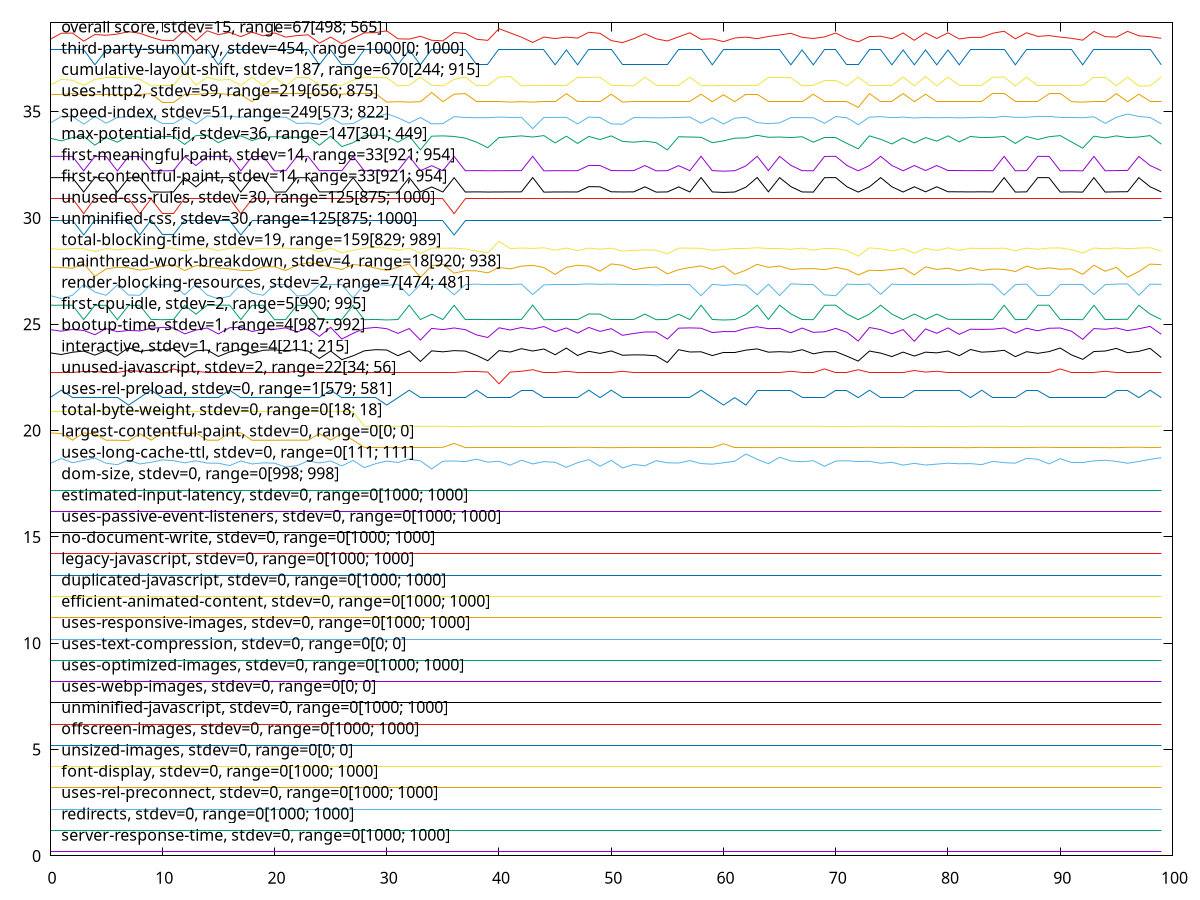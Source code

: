 $_serverResponseTime <<EOF
0.2
0.2
0.2
0.2
0.2
0.2
0.2
0.2
0.2
0.2
0.2
0.2
0.2
0.2
0.2
0.2
0.2
0.2
0.2
0.2
0.2
0.2
0.2
0.2
0.2
0.2
0.2
0.2
0.2
0.2
0.2
0.2
0.2
0.2
0.2
0.2
0.2
0.2
0.2
0.2
0.2
0.2
0.2
0.2
0.2
0.2
0.2
0.2
0.2
0.2
0.2
0.2
0.2
0.2
0.2
0.2
0.2
0.2
0.2
0.2
0.2
0.2
0.2
0.2
0.2
0.2
0.2
0.2
0.2
0.2
0.2
0.2
0.2
0.2
0.2
0.2
0.2
0.2
0.2
0.2
0.2
0.2
0.2
0.2
0.2
0.2
0.2
0.2
0.2
0.2
0.2
0.2
0.2
0.2
0.2
0.2
0.2
0.2
0.2
0.2
EOF
$_redirects <<EOF
1.2
1.2
1.2
1.2
1.2
1.2
1.2
1.2
1.2
1.2
1.2
1.2
1.2
1.2
1.2
1.2
1.2
1.2
1.2
1.2
1.2
1.2
1.2
1.2
1.2
1.2
1.2
1.2
1.2
1.2
1.2
1.2
1.2
1.2
1.2
1.2
1.2
1.2
1.2
1.2
1.2
1.2
1.2
1.2
1.2
1.2
1.2
1.2
1.2
1.2
1.2
1.2
1.2
1.2
1.2
1.2
1.2
1.2
1.2
1.2
1.2
1.2
1.2
1.2
1.2
1.2
1.2
1.2
1.2
1.2
1.2
1.2
1.2
1.2
1.2
1.2
1.2
1.2
1.2
1.2
1.2
1.2
1.2
1.2
1.2
1.2
1.2
1.2
1.2
1.2
1.2
1.2
1.2
1.2
1.2
1.2
1.2
1.2
1.2
1.2
EOF
$_usesRelPreconnect <<EOF
2.2
2.2
2.2
2.2
2.2
2.2
2.2
2.2
2.2
2.2
2.2
2.2
2.2
2.2
2.2
2.2
2.2
2.2
2.2
2.2
2.2
2.2
2.2
2.2
2.2
2.2
2.2
2.2
2.2
2.2
2.2
2.2
2.2
2.2
2.2
2.2
2.2
2.2
2.2
2.2
2.2
2.2
2.2
2.2
2.2
2.2
2.2
2.2
2.2
2.2
2.2
2.2
2.2
2.2
2.2
2.2
2.2
2.2
2.2
2.2
2.2
2.2
2.2
2.2
2.2
2.2
2.2
2.2
2.2
2.2
2.2
2.2
2.2
2.2
2.2
2.2
2.2
2.2
2.2
2.2
2.2
2.2
2.2
2.2
2.2
2.2
2.2
2.2
2.2
2.2
2.2
2.2
2.2
2.2
2.2
2.2
2.2
2.2
2.2
2.2
EOF
$_fontDisplay <<EOF
3.2
3.2
3.2
3.2
3.2
3.2
3.2
3.2
3.2
3.2
3.2
3.2
3.2
3.2
3.2
3.2
3.2
3.2
3.2
3.2
3.2
3.2
3.2
3.2
3.2
3.2
3.2
3.2
3.2
3.2
3.2
3.2
3.2
3.2
3.2
3.2
3.2
3.2
3.2
3.2
3.2
3.2
3.2
3.2
3.2
3.2
3.2
3.2
3.2
3.2
3.2
3.2
3.2
3.2
3.2
3.2
3.2
3.2
3.2
3.2
3.2
3.2
3.2
3.2
3.2
3.2
3.2
3.2
3.2
3.2
3.2
3.2
3.2
3.2
3.2
3.2
3.2
3.2
3.2
3.2
3.2
3.2
3.2
3.2
3.2
3.2
3.2
3.2
3.2
3.2
3.2
3.2
3.2
3.2
3.2
3.2
3.2
3.2
3.2
3.2
EOF
$_unsizedImages <<EOF
4.2
4.2
4.2
4.2
4.2
4.2
4.2
4.2
4.2
4.2
4.2
4.2
4.2
4.2
4.2
4.2
4.2
4.2
4.2
4.2
4.2
4.2
4.2
4.2
4.2
4.2
4.2
4.2
4.2
4.2
4.2
4.2
4.2
4.2
4.2
4.2
4.2
4.2
4.2
4.2
4.2
4.2
4.2
4.2
4.2
4.2
4.2
4.2
4.2
4.2
4.2
4.2
4.2
4.2
4.2
4.2
4.2
4.2
4.2
4.2
4.2
4.2
4.2
4.2
4.2
4.2
4.2
4.2
4.2
4.2
4.2
4.2
4.2
4.2
4.2
4.2
4.2
4.2
4.2
4.2
4.2
4.2
4.2
4.2
4.2
4.2
4.2
4.2
4.2
4.2
4.2
4.2
4.2
4.2
4.2
4.2
4.2
4.2
4.2
4.2
EOF
$_offscreenImages <<EOF
5.2
5.2
5.2
5.2
5.2
5.2
5.2
5.2
5.2
5.2
5.2
5.2
5.2
5.2
5.2
5.2
5.2
5.2
5.2
5.2
5.2
5.2
5.2
5.2
5.2
5.2
5.2
5.2
5.2
5.2
5.2
5.2
5.2
5.2
5.2
5.2
5.2
5.2
5.2
5.2
5.2
5.2
5.2
5.2
5.2
5.2
5.2
5.2
5.2
5.2
5.2
5.2
5.2
5.2
5.2
5.2
5.2
5.2
5.2
5.2
5.2
5.2
5.2
5.2
5.2
5.2
5.2
5.2
5.2
5.2
5.2
5.2
5.2
5.2
5.2
5.2
5.2
5.2
5.2
5.2
5.2
5.2
5.2
5.2
5.2
5.2
5.2
5.2
5.2
5.2
5.2
5.2
5.2
5.2
5.2
5.2
5.2
5.2
5.2
5.2
EOF
$_unminifiedJavascript <<EOF
6.2
6.2
6.2
6.2
6.2
6.2
6.2
6.2
6.2
6.2
6.2
6.2
6.2
6.2
6.2
6.2
6.2
6.2
6.2
6.2
6.2
6.2
6.2
6.2
6.2
6.2
6.2
6.2
6.2
6.2
6.2
6.2
6.2
6.2
6.2
6.2
6.2
6.2
6.2
6.2
6.2
6.2
6.2
6.2
6.2
6.2
6.2
6.2
6.2
6.2
6.2
6.2
6.2
6.2
6.2
6.2
6.2
6.2
6.2
6.2
6.2
6.2
6.2
6.2
6.2
6.2
6.2
6.2
6.2
6.2
6.2
6.2
6.2
6.2
6.2
6.2
6.2
6.2
6.2
6.2
6.2
6.2
6.2
6.2
6.2
6.2
6.2
6.2
6.2
6.2
6.2
6.2
6.2
6.2
6.2
6.2
6.2
6.2
6.2
6.2
EOF
$_usesWebpImages <<EOF
7.2
7.2
7.2
7.2
7.2
7.2
7.2
7.2
7.2
7.2
7.2
7.2
7.2
7.2
7.2
7.2
7.2
7.2
7.2
7.2
7.2
7.2
7.2
7.2
7.2
7.2
7.2
7.2
7.2
7.2
7.2
7.2
7.2
7.2
7.2
7.2
7.2
7.2
7.2
7.2
7.2
7.2
7.2
7.2
7.2
7.2
7.2
7.2
7.2
7.2
7.2
7.2
7.2
7.2
7.2
7.2
7.2
7.2
7.2
7.2
7.2
7.2
7.2
7.2
7.2
7.2
7.2
7.2
7.2
7.2
7.2
7.2
7.2
7.2
7.2
7.2
7.2
7.2
7.2
7.2
7.2
7.2
7.2
7.2
7.2
7.2
7.2
7.2
7.2
7.2
7.2
7.2
7.2
7.2
7.2
7.2
7.2
7.2
7.2
7.2
EOF
$_usesOptimizedImages <<EOF
8.2
8.2
8.2
8.2
8.2
8.2
8.2
8.2
8.2
8.2
8.2
8.2
8.2
8.2
8.2
8.2
8.2
8.2
8.2
8.2
8.2
8.2
8.2
8.2
8.2
8.2
8.2
8.2
8.2
8.2
8.2
8.2
8.2
8.2
8.2
8.2
8.2
8.2
8.2
8.2
8.2
8.2
8.2
8.2
8.2
8.2
8.2
8.2
8.2
8.2
8.2
8.2
8.2
8.2
8.2
8.2
8.2
8.2
8.2
8.2
8.2
8.2
8.2
8.2
8.2
8.2
8.2
8.2
8.2
8.2
8.2
8.2
8.2
8.2
8.2
8.2
8.2
8.2
8.2
8.2
8.2
8.2
8.2
8.2
8.2
8.2
8.2
8.2
8.2
8.2
8.2
8.2
8.2
8.2
8.2
8.2
8.2
8.2
8.2
8.2
EOF
$_usesTextCompression <<EOF
9.2
9.2
9.2
9.2
9.2
9.2
9.2
9.2
9.2
9.2
9.2
9.2
9.2
9.2
9.2
9.2
9.2
9.2
9.2
9.2
9.2
9.2
9.2
9.2
9.2
9.2
9.2
9.2
9.2
9.2
9.2
9.2
9.2
9.2
9.2
9.2
9.2
9.2
9.2
9.2
9.2
9.2
9.2
9.2
9.2
9.2
9.2
9.2
9.2
9.2
9.2
9.2
9.2
9.2
9.2
9.2
9.2
9.2
9.2
9.2
9.2
9.2
9.2
9.2
9.2
9.2
9.2
9.2
9.2
9.2
9.2
9.2
9.2
9.2
9.2
9.2
9.2
9.2
9.2
9.2
9.2
9.2
9.2
9.2
9.2
9.2
9.2
9.2
9.2
9.2
9.2
9.2
9.2
9.2
9.2
9.2
9.2
9.2
9.2
9.2
EOF
$_usesResponsiveImages <<EOF
10.2
10.2
10.2
10.2
10.2
10.2
10.2
10.2
10.2
10.2
10.2
10.2
10.2
10.2
10.2
10.2
10.2
10.2
10.2
10.2
10.2
10.2
10.2
10.2
10.2
10.2
10.2
10.2
10.2
10.2
10.2
10.2
10.2
10.2
10.2
10.2
10.2
10.2
10.2
10.2
10.2
10.2
10.2
10.2
10.2
10.2
10.2
10.2
10.2
10.2
10.2
10.2
10.2
10.2
10.2
10.2
10.2
10.2
10.2
10.2
10.2
10.2
10.2
10.2
10.2
10.2
10.2
10.2
10.2
10.2
10.2
10.2
10.2
10.2
10.2
10.2
10.2
10.2
10.2
10.2
10.2
10.2
10.2
10.2
10.2
10.2
10.2
10.2
10.2
10.2
10.2
10.2
10.2
10.2
10.2
10.2
10.2
10.2
10.2
10.2
EOF
$_efficientAnimatedContent <<EOF
11.2
11.2
11.2
11.2
11.2
11.2
11.2
11.2
11.2
11.2
11.2
11.2
11.2
11.2
11.2
11.2
11.2
11.2
11.2
11.2
11.2
11.2
11.2
11.2
11.2
11.2
11.2
11.2
11.2
11.2
11.2
11.2
11.2
11.2
11.2
11.2
11.2
11.2
11.2
11.2
11.2
11.2
11.2
11.2
11.2
11.2
11.2
11.2
11.2
11.2
11.2
11.2
11.2
11.2
11.2
11.2
11.2
11.2
11.2
11.2
11.2
11.2
11.2
11.2
11.2
11.2
11.2
11.2
11.2
11.2
11.2
11.2
11.2
11.2
11.2
11.2
11.2
11.2
11.2
11.2
11.2
11.2
11.2
11.2
11.2
11.2
11.2
11.2
11.2
11.2
11.2
11.2
11.2
11.2
11.2
11.2
11.2
11.2
11.2
11.2
EOF
$_duplicatedJavascript <<EOF
12.2
12.2
12.2
12.2
12.2
12.2
12.2
12.2
12.2
12.2
12.2
12.2
12.2
12.2
12.2
12.2
12.2
12.2
12.2
12.2
12.2
12.2
12.2
12.2
12.2
12.2
12.2
12.2
12.2
12.2
12.2
12.2
12.2
12.2
12.2
12.2
12.2
12.2
12.2
12.2
12.2
12.2
12.2
12.2
12.2
12.2
12.2
12.2
12.2
12.2
12.2
12.2
12.2
12.2
12.2
12.2
12.2
12.2
12.2
12.2
12.2
12.2
12.2
12.2
12.2
12.2
12.2
12.2
12.2
12.2
12.2
12.2
12.2
12.2
12.2
12.2
12.2
12.2
12.2
12.2
12.2
12.2
12.2
12.2
12.2
12.2
12.2
12.2
12.2
12.2
12.2
12.2
12.2
12.2
12.2
12.2
12.2
12.2
12.2
12.2
EOF
$_legacyJavascript <<EOF
13.2
13.2
13.2
13.2
13.2
13.2
13.2
13.2
13.2
13.2
13.2
13.2
13.2
13.2
13.2
13.2
13.2
13.2
13.2
13.2
13.2
13.2
13.2
13.2
13.2
13.2
13.2
13.2
13.2
13.2
13.2
13.2
13.2
13.2
13.2
13.2
13.2
13.2
13.2
13.2
13.2
13.2
13.2
13.2
13.2
13.2
13.2
13.2
13.2
13.2
13.2
13.2
13.2
13.2
13.2
13.2
13.2
13.2
13.2
13.2
13.2
13.2
13.2
13.2
13.2
13.2
13.2
13.2
13.2
13.2
13.2
13.2
13.2
13.2
13.2
13.2
13.2
13.2
13.2
13.2
13.2
13.2
13.2
13.2
13.2
13.2
13.2
13.2
13.2
13.2
13.2
13.2
13.2
13.2
13.2
13.2
13.2
13.2
13.2
13.2
EOF
$_noDocumentWrite <<EOF
14.2
14.2
14.2
14.2
14.2
14.2
14.2
14.2
14.2
14.2
14.2
14.2
14.2
14.2
14.2
14.2
14.2
14.2
14.2
14.2
14.2
14.2
14.2
14.2
14.2
14.2
14.2
14.2
14.2
14.2
14.2
14.2
14.2
14.2
14.2
14.2
14.2
14.2
14.2
14.2
14.2
14.2
14.2
14.2
14.2
14.2
14.2
14.2
14.2
14.2
14.2
14.2
14.2
14.2
14.2
14.2
14.2
14.2
14.2
14.2
14.2
14.2
14.2
14.2
14.2
14.2
14.2
14.2
14.2
14.2
14.2
14.2
14.2
14.2
14.2
14.2
14.2
14.2
14.2
14.2
14.2
14.2
14.2
14.2
14.2
14.2
14.2
14.2
14.2
14.2
14.2
14.2
14.2
14.2
14.2
14.2
14.2
14.2
14.2
14.2
EOF
$_usesPassiveEventListeners <<EOF
15.2
15.2
15.2
15.2
15.2
15.2
15.2
15.2
15.2
15.2
15.2
15.2
15.2
15.2
15.2
15.2
15.2
15.2
15.2
15.2
15.2
15.2
15.2
15.2
15.2
15.2
15.2
15.2
15.2
15.2
15.2
15.2
15.2
15.2
15.2
15.2
15.2
15.2
15.2
15.2
15.2
15.2
15.2
15.2
15.2
15.2
15.2
15.2
15.2
15.2
15.2
15.2
15.2
15.2
15.2
15.2
15.2
15.2
15.2
15.2
15.2
15.2
15.2
15.2
15.2
15.2
15.2
15.2
15.2
15.2
15.2
15.2
15.2
15.2
15.2
15.2
15.2
15.2
15.2
15.2
15.2
15.2
15.2
15.2
15.2
15.2
15.2
15.2
15.2
15.2
15.2
15.2
15.2
15.2
15.2
15.2
15.2
15.2
15.2
15.2
EOF
$_estimatedInputLatency <<EOF
16.2
16.2
16.2
16.2
16.2
16.2
16.2
16.2
16.2
16.2
16.2
16.2
16.2
16.2
16.2
16.2
16.2
16.2
16.2
16.2
16.2
16.2
16.2
16.2
16.2
16.2
16.2
16.2
16.2
16.2
16.2
16.2
16.2
16.2
16.2
16.2
16.2
16.2
16.2
16.2
16.2
16.2
16.2
16.2
16.2
16.2
16.2
16.2
16.2
16.2
16.2
16.2
16.2
16.2
16.2
16.2
16.2
16.2
16.2
16.2
16.2
16.2
16.2
16.2
16.2
16.2
16.2
16.2
16.2
16.2
16.2
16.2
16.2
16.2
16.2
16.2
16.2
16.2
16.2
16.2
16.2
16.2
16.2
16.2
16.2
16.2
16.2
16.2
16.2
16.2
16.2
16.2
16.2
16.2
16.2
16.2
16.2
16.2
16.2
16.2
EOF
$_domSize <<EOF
17.2
17.2
17.2
17.2
17.2
17.2
17.2
17.2
17.2
17.2
17.2
17.2
17.2
17.2
17.2
17.2
17.2
17.2
17.2
17.2
17.2
17.2
17.2
17.2
17.2
17.2
17.2
17.2
17.2
17.2
17.2
17.2
17.2
17.2
17.2
17.2
17.2
17.2
17.2
17.2
17.2
17.2
17.2
17.2
17.2
17.2
17.2
17.2
17.2
17.2
17.2
17.2
17.2
17.2
17.2
17.2
17.2
17.2
17.2
17.2
17.2
17.2
17.2
17.2
17.2
17.2
17.2
17.2
17.2
17.2
17.2
17.2
17.2
17.2
17.2
17.2
17.2
17.2
17.2
17.2
17.2
17.2
17.2
17.2
17.2
17.2
17.2
17.2
17.2
17.2
17.2
17.2
17.2
17.2
17.2
17.2
17.2
17.2
17.2
17.2
EOF
$_usesLongCacheTtl <<EOF
18.45491640557499
18.686436946672586
18.490763175958424
18.599656460402986
18.707040243220344
18.467194247584157
18.396838139155555
18.618854455886936
18.43146647402683
18.50862510861345
18.623038153861973
18.58578531490923
18.484895599277934
18.5803584932266
18.471473460922255
18.4659082501431
18.35568335342032
18.572014288965775
18.43152805251652
18.484895599277934
18.468560533479693
18.288206824666457
18.35021837565837
18.5747931224782
18.476930916227197
18.572075869743912
18.33919607829553
18.596808329825155
18.262010106943386
18.442550618553927
18.56929703822284
18.501785914368202
18.65885572416349
18.5747931224782
18.2
18.559617329394097
18.573388310264484
18.54309837645869
18.657481671859653
18.51552589507373
18.561309256037887
18.376384914638464
18.609266992493218
18.43201760155799
18.541597891364383
18.50862510861345
18.273039876690373
18.492393492368667
18.638152619176672
18.324059714521976
18.601550853303
18.241068428101006
18.40808596301859
18.347408918327826
18.5858161054067
18.486579624074736
18.47418294409794
18.589968976357415
18.44945128463913
18.421783803281844
18.486618111186843
18.559617329394097
18.9
18.649237368509947
18.441122763394766
18.749759820967146
18.567892228051328
18.53760233819178
18.58578531490923
18.321568166313128
18.569266247856522
18.583068054287157
18.543167654301126
18.559625026969616
18.46178630469494
18.50862510861345
18.376354125840603
18.459038343552912
18.380537555989537
18.424565840702574
18.468622112571605
18.440571634541392
18.447981626017775
18.399772927218613
18.556838507013435
18.492106378053688
18.468687005818833
18.69614007311532
18.651923885559793
18.43454770900121
18.67809250873841
18.499868479009876
18.497610047753263
18.578884400459103
18.60648813369009
18.55135784391981
18.464565057343492
18.55134244881427
18.645084432577995
18.72499557062012
EOF
$_largestContentfulPaint <<EOF
19.89215176923178
19.860738592938095
19.549899662446172
19.88863472720319
19.858771360013826
19.545618856646747
19.54600785487819
19.525717428122228
19.85225875384748
19.552429132755144
19.886427655466647
19.894140786923998
19.851192930652285
19.891338767260237
19.551239033676982
19.550545551202987
19.9
19.890321672623173
19.5466285403682
19.548089997161878
19.547235610658326
19.54952519709789
19.54855596789583
19.550267744069124
19.85944439660735
19.5520130558239
19.859959370151923
19.549756854738423
19.20000349693691
19.200004388674422
19.200002047755163
19.200004182885543
19.200035160172245
19.20000398052879
19.200034040647605
19.213585168083814
19.39558122871775
19.201001546664394
19.20000444170944
19.2000037802809
19.20000386290493
19.200034868008434
19.200004464746875
19.20003061432963
19.200003288255473
19.200004022895026
19.20000419463325
19.21360693474299
19.213823530184772
19.20100944314827
19.200035309973202
19.20132798996924
19.213653161493678
19.200004214490264
19.200003219655816
19.20000423865373
19.200003933841593
19.21363393057884
19.200035156211275
19.200004220683947
19.382379350051487
19.20000379345197
19.200002666829665
19.20140500605632
19.201013502280187
19.200004486312167
19.200001489555405
19.200004183259413
19.200033520291036
19.2
19.200004561300858
19.20000450426576
19.20000344429932
19.213728163360017
19.20000437983189
19.200004416496274
19.2135796464256
19.2000044570821
19.200035320788757
19.20000456238189
19.200004852098925
19.201014894468052
19.200004219367408
19.213742343435293
19.200004141559546
19.21365668923689
19.213548073892262
19.20000451671474
19.21370757825506
19.21360086514986
19.20000377760093
19.200004258385412
19.200028721109582
19.2000039173326
19.201000235144146
19.200004585231547
19.213824651795143
19.21891171086569
19.200004559566498
19.213654888783537
EOF
$_totalByteWeight <<EOF
20.897252144045044
20.89718512451887
20.896648970623186
20.9
20.896246857902717
20.899061695567195
20.895710711210132
20.898458506517052
20.897386183290767
20.896648970623186
20.898123403740296
20.8974532030101
20.896984066325615
20.897252144045044
20.897654262553793
20.89819042416704
20.895710711210132
20.896984066325615
20.89658195167565
20.896648970623186
20.897386183290767
20.896917047056355
20.89631387652874
20.89718512451887
20.89705108565905
20.89631387652874
20.89752022279361
20.89396826288505
20.201924186254768
20.200331752429065
20.20185783411284
20.201924186254768
20.201658778069152
20.20132701927064
20.201592426182028
20.20185783411284
20.201127964755564
20.201127964755564
20.201924186254768
20.200928910814056
20.202189595459597
20.201393370902963
20.203383949493137
20.203383949493137
20.20225594791987
20.201526074358657
20.201791482034455
20.201061613378045
20.203184889054253
20.200862559627588
20.202786769896562
20.201658778069152
20.201194316196837
20.202853122930197
20.202455005683426
20.201526074358657
20.201725130020034
20.20272041692647
20.202521358398716
20.201194316196837
20.20272041692647
20.201061613378045
20.202189595459597
20.201592426182028
20.201791482034455
20.201658778069152
20.20185783411284
20.20311853570206
20.201924186254768
20.20132701927064
20.201791482034455
20.201725130020034
20.201194316196837
20.202853122930197
20.200796208504872
20.20265406402013
20.201924186254768
20.201459722598827
20.201459722598827
20.20305218241362
20.201725130020034
20.201725130020034
20.20126066770186
20.201658778069152
20.202985829188727
20.201526074358657
20.2
20.20126066770186
20.202388653031893
20.202123243062864
20.201725130020034
20.201393370902963
20.20199053846045
20.202853122930197
20.201725130020034
20.201526074358657
20.201393370902963
20.202853122930197
20.202189595459597
20.201127964755564
EOF
$_usesRelPreload <<EOF
21.55
21.9
21.55
21.55
21.55
21.55
21.55
21.2
21.55
21.9
21.55
21.55
21.55
21.55
21.55
21.55
21.9
21.55
21.55
21.55
21.55
21.55
21.55
21.55
21.55
21.9
21.55
21.55
21.55
21.55
21.2
21.55
21.9
21.55
21.55
21.55
21.55
21.55
21.9
21.55
21.55
21.55
21.9
21.9
21.55
21.55
21.55
21.55
21.9
21.55
21.9
21.55
21.55
21.55
21.55
21.55
21.55
21.55
21.9
21.55
21.2
21.55
21.2
21.9
21.9
21.9
21.9
21.55
21.55
21.55
21.9
21.9
21.55
21.9
21.55
21.55
21.55
21.9
21.9
21.9
21.9
21.9
21.55
21.9
21.55
21.55
21.55
21.9
21.9
21.55
21.55
21.55
21.55
21.55
21.55
21.9
21.9
21.55
21.9
21.55
EOF
$_unusedJavascript <<EOF
22.75263157894737
22.75263157894737
22.75263157894737
22.789473684210524
22.789473684210524
22.75263157894737
22.75263157894737
22.826315789473682
22.789473684210524
22.75263157894737
22.75263157894737
22.9
22.75263157894737
22.789473684210524
22.75263157894737
22.75263157894737
22.75263157894737
22.75263157894737
22.75263157894737
22.75263157894737
22.75263157894737
22.75263157894737
22.789473684210524
22.75263157894737
22.75263157894737
22.75263157894737
22.75263157894737
22.75263157894737
22.75263157894737
22.75263157894737
22.75263157894737
22.75263157894737
22.75263157894737
22.75263157894737
22.75263157894737
22.75263157894737
22.75263157894737
22.789473684210524
22.789473684210524
22.75263157894737
22.2
22.75263157894737
22.789473684210524
22.86315789473684
22.75263157894737
22.75263157894737
22.789473684210524
22.75263157894737
22.75263157894737
22.75263157894737
22.75263157894737
22.789473684210524
22.75263157894737
22.75263157894737
22.75263157894737
22.75263157894737
22.75263157894737
22.75263157894737
22.75263157894737
22.75263157894737
22.75263157894737
22.75263157894737
22.75263157894737
22.75263157894737
22.75263157894737
22.75263157894737
22.789473684210524
22.75263157894737
22.75263157894737
22.9
22.75263157894737
22.75263157894737
22.86315789473684
22.75263157894737
22.75263157894737
22.75263157894737
22.75263157894737
22.826315789473682
22.75263157894737
22.789473684210524
22.75263157894737
22.75263157894737
22.75263157894737
22.75263157894737
22.75263157894737
22.75263157894737
22.75263157894737
22.75263157894737
22.75263157894737
22.75263157894737
22.9
22.75263157894737
22.75263157894737
22.75263157894737
22.789473684210524
22.75263157894737
22.75263157894737
22.75263157894737
22.75263157894737
22.75263157894737
EOF
$_interactive <<EOF
23.656794099573716
23.57724644717563
23.68489452661227
23.74048975071412
23.548107859961114
23.768564060723197
23.53477907829944
23.9
23.719102428276898
23.8031674272707
23.801909834392266
23.86344641103641
23.450962733334254
23.750850595298257
23.79066796646697
23.486044160671174
23.69837731588276
23.831597136317296
23.64387205910807
23.776865647110895
23.80102417459766
23.740536648150563
23.8252630260064
23.74274184502065
23.393647814086577
23.745210388980915
23.337704101860318
23.51641696295931
23.750018683344127
23.805630004784575
23.789883162693194
23.52142797703912
23.747796823610017
23.24945016656297
23.750110585335563
23.70442612262887
23.761053173510742
23.741096550239277
23.536554220896164
23.28587100156361
23.761797210291228
23.69525955393886
23.85193922713679
23.742202020293952
23.837013168011513
23.5671084396353
23.880648370035097
23.53397533732138
23.73014394995461
23.62989264135618
23.746404991462988
23.544462349257696
23.561506731286432
23.555257889329145
23.515964821457697
23.2
23.804815200321055
23.695986150146368
23.706319545491276
23.528084892604095
23.674565554907673
23.671680825407552
23.78348646669837
23.842955695796878
23.688384294471867
23.711194075677003
23.686036721518043
23.805101817939818
23.611619555264223
23.708401454900113
23.712811395774313
23.498580675787537
23.268998087247752
23.740187311385732
23.644919537519446
23.48150254862986
23.691088566324698
23.506119845880104
23.68875326559562
23.655415847887504
23.74226901943235
23.521622185220068
23.81380002749695
23.68927327196867
23.71623657493846
23.777325458436454
23.477216300222413
23.710200378283957
23.632969175153455
23.714406780272423
23.88218687093221
23.55914162597519
23.351042665433155
23.71819176166909
23.741069751333466
23.865335626749047
23.66188629505653
23.726760668518946
23.868167692055476
23.438523467570818
EOF
$_bootupTime <<EOF
24.750422885615382
24.6750486144997
24.755811369592355
24.707048064166113
24.51017324212157
24.794748132710044
24.6506237551919
24.70978974025479
24.687663463896516
24.80948970600208
24.853107413797645
24.826722228980632
24.549410841833605
24.726252784571706
24.82544999687237
24.544185725487832
24.838774525628374
24.854783764557613
24.658940997000286
24.764416218544316
24.76031717084319
24.8331084262525
24.645090024056415
24.81087713841494
24.43131518766387
24.85624958116316
24.306063828078347
24.572593888001
24.798540231026955
24.854434624373877
24.7920614780611
24.572944305444985
24.798754701580563
24.256554695555803
24.806997439468248
24.749292756420058
24.82626289027169
24.746300943726954
24.498855201933203
24.379468945910755
24.83367212525835
24.73110515628968
24.847265702087636
24.77183539777643
24.89324716636647
24.651835123938184
24.826969528481037
24.584290160746242
24.850590623881313
24.664785529727528
24.7930648415428
24.481356330155023
24.56776155236308
24.637567390121593
24.636806376719562
24.30457916056103
24.817625002925812
24.829370528618796
24.81503464422375
24.612419157187244
24.656372941581516
24.651986507015586
24.80934736008536
24.882165842029803
24.79324397024257
24.807068682791787
24.599257824094057
24.821806243196647
24.621159035316293
24.64675890880468
24.806142355739638
24.62004890898119
24.209037827544144
24.847510857758678
24.750532226113183
24.55227478377597
24.749511530579557
24.2
24.779412616160695
24.576368351784673
24.829123478849237
24.526239525739133
24.768761835235107
24.75973623175165
24.76782092773523
24.823752629577445
24.585763360117333
24.814075857675352
24.6933336439853
24.81272580603384
24.824495376529587
24.673659950947716
24.29221005588626
24.79911211047705
24.765177248270398
24.827075506111115
24.700887316941657
24.789120686470586
24.9
24.530548706916377
EOF
$_firstCpuIdle <<EOF
25.894914193176017
25.897647080865735
25.894792306223493
25.217565930926458
25.895136406100065
25.889930832595084
25.212516141434506
25.886943509533886
25.891534843876247
25.22972847309861
25.214921935588354
25.225211459535753
25.891498246951247
25.473884310785053
25.89724802081662
25.896163471072477
25.898753038463393
25.220238456072472
25.890537613425703
25.891439370843894
25.216350749289713
25.22231030559475
25.892815124819446
25.894651596701625
25.226635154735135
25.228258734763557
25.229440656392164
25.894721840641143
25.21690077608508
25.22756505661595
25.202954761052684
25.22446875479108
25.89735876129548
25.223080337859425
25.472452883333762
25.22076357450855
25.89272771961594
25.220753456520715
25.228336315274362
25.220960142468645
25.223014104296098
25.227259459544026
25.228257294725655
25.899915024424928
25.21530586545719
25.22359533311005
25.22506633005571
25.222197646051953
25.485941879401306
25.477872321026652
25.23129472864209
25.224305535691414
25.226401485760245
25.4771106923656
25.216190854949573
25.225663907678456
25.474103645209635
25.22434828053903
25.8983444874491
25.22577204750326
25.2
25.221145491364553
25.461946569212675
25.9
25.230048980201257
25.89704029277232
25.485980245048424
25.224638993504946
25.21712613879946
25.892693209493014
25.89787049379928
25.478480676902176
25.21755489204947
25.47775382019439
25.897051595736876
25.479076587624082
25.220219299129685
25.479359740637403
25.230953029675245
25.479216604211274
25.233038441673457
25.230963815386023
25.225547831112888
25.23104524562303
25.22435874116484
25.895944201929932
25.218087584739635
25.22896674791293
25.897388591322898
25.894024848108305
25.219871731638435
25.226292478965764
25.2161280164511
25.894331357882223
25.21915471820835
25.23004466394858
25.235701370069755
25.894068608567526
25.480599830343767
25.225641558054402
EOF
$_renderBlockingResources <<EOF
26.351666666666667
26.21166666666667
26.363333333333337
26.865
26.515000000000004
26.363333333333337
26.85333333333333
26.375
26.363333333333337
26.88833333333333
26.85333333333333
26.876666666666665
26.386666666666667
26.876666666666665
26.375
26.2
26.31666666666667
26.865
26.46833333333333
26.363333333333337
26.865
26.876666666666665
26.328333333333333
26.375
26.876666666666665
26.88833333333333
26.88833333333333
26.235000000000003
26.865
26.876666666666665
26.830000000000002
26.876666666666665
26.340000000000003
26.876666666666665
26.865
26.865
26.386666666666667
26.865
26.88833333333333
26.865
26.876666666666665
26.876666666666665
26.88833333333333
26.398333333333333
26.85333333333333
26.876666666666665
26.876666666666665
26.876666666666665
26.9
26.876666666666665
26.88833333333333
26.876666666666665
26.876666666666665
26.876666666666665
26.85333333333333
26.876666666666665
26.876666666666665
26.876666666666665
26.340000000000003
26.876666666666665
26.830000000000002
26.865
26.841666666666665
26.386666666666667
26.88833333333333
26.351666666666667
26.9
26.876666666666665
26.865
26.386666666666667
26.340000000000003
26.88833333333333
26.865
26.88833333333333
26.41
26.88833333333333
26.865
26.88833333333333
26.88833333333333
26.88833333333333
26.88833333333333
26.88833333333333
26.876666666666665
26.88833333333333
26.876666666666665
26.375
26.865
26.88833333333333
26.340000000000003
26.340000000000003
26.865
26.876666666666665
26.865
26.398333333333333
26.865
26.88833333333333
26.9
26.363333333333337
26.88833333333333
26.876666666666665
EOF
$_mainthreadWorkBreakdown <<EOF
27.69136638578437
27.668535300078815
27.63592440747459
27.846555855483093
27.253217954389783
27.602795495646223
27.68095541034781
27.656799183162356
27.54705107183674
27.620843046839695
27.736212324262986
27.810578121459592
27.523215627819553
27.75919796169882
27.714139161347997
27.64600413988043
27.610631251081266
27.533311369186702
27.52755686416158
27.700217045012767
27.703461968032038
27.53099309699239
27.774784797946435
27.9
27.824583172806836
27.682124811854827
27.57702764493023
27.808358830930914
27.762384990177864
27.643060050849982
27.528845697065716
27.68028706342394
27.841967084400956
27.2
27.750654989160136
27.823771208568093
27.404110399801738
27.51917227035868
27.513123354401067
27.417481602516382
27.669498177499566
27.606799498406158
27.734125054342133
27.77164669686575
27.665519935433444
27.345697410484885
27.677215747111614
27.775994387616787
27.734600448575854
27.497789291646743
27.836442625538698
27.775666392332205
27.564770510767758
27.648967612160853
27.69355442351176
27.369999716085612
27.56752273947215
27.66792817805319
27.742695986180294
27.5832629827229
27.743108677552105
27.352739313887422
27.5415892344229
27.818916892908337
27.67424718593447
27.7379063091707
27.57821992861399
27.610334969102915
27.61911072827324
27.56602945188969
27.676379702816405
27.573406630187595
27.319808036750963
27.542103517059438
27.52682639472039
27.575643420315384
27.640535250291382
27.32214385277378
27.699176574798113
27.581518652273154
27.635945470598042
27.511141524437328
27.650984349929846
27.532839206030566
27.59685821417876
27.582305796825864
27.482673852794026
27.73224371112414
27.58915131663573
27.653483200913193
27.588237658053615
27.608683958456265
27.347292511511657
27.777019233612606
27.494203249171207
27.6763797028164
27.213090854546337
27.482327397036588
27.829330442014268
27.803305685842027
EOF
$_totalBlockingTime <<EOF
28.560760592674214
28.51991024866098
28.565193248600988
28.55183046267865
28.41840040805378
28.569604099949636
28.496498415951443
28.556306280886183
28.529134053224958
28.573992998755212
28.58702651211608
28.578359797831855
28.45314130191514
28.551830462678637
28.59985720381262
28.462906892643492
28.578359797831844
28.599857203812615
28.515267837346745
28.569604099949636
28.573992998755205
28.582704350800345
28.55183046267865
28.59132613709715
28.408319333094354
28.59132613709715
28.362148984839603
28.477416851742948
28.582704350800352
28.608296411836626
28.587026512116083
28.477416851742948
28.582704350800345
28.32538119815431
28.582704350800345
28.573992998755212
28.582704350800345
28.54281490823721
28.443303367773055
28.356940784442223
28.9
28.556306280886186
28.587026512116093
28.565193248600977
28.599857203812622
28.482215956653818
28.58702651211608
28.4629068926435
28.58270435080035
28.52913405322496
28.582704350800345
28.443303367773055
28.477416851742948
28.501220426281606
28.482215956653828
28.309409031440282
28.582704350800345
28.578359797831844
28.573992998755223
28.477416851742948
28.51060529291886
28.560760592674217
28.560760592674214
28.59985720381262
28.573992998755223
28.57399299875521
28.524532372056584
28.582704350800345
28.486996024022755
28.56519324860098
28.56519324860098
28.467762161364835
28.2
28.59560308195287
28.547333288191652
28.448231298099106
28.565193248600977
28.341226545965068
28.565193248600984
28.472598867234264
28.59560308195288
28.47259886723427
28.578359797831848
28.565193248600977
28.569604099949636
28.578359797831844
28.462906892643506
28.582704350800352
28.524532372056573
28.587026512116097
28.591326137097155
28.505922770654916
28.351717538122447
28.58702651211608
28.547333288191652
28.59132613709715
28.55630628088619
28.58270435080035
28.59985720381262
28.448231298099106
EOF
$_unminifiedCss <<EOF
29.9
29.9
29.9
29.2
29.9
29.9
29.9
29.9
29.2
29.9
29.2
29.2
29.9
29.9
29.9
29.9
29.9
29.2
29.9
29.9
29.9
29.9
29.9
29.9
29.9
29.9
29.9
29.9
29.9
29.9
29.9
29.9
29.9
29.9
29.9
29.9
29.2
29.9
29.9
29.9
29.9
29.9
29.9
29.9
29.9
29.9
29.9
29.9
29.9
29.9
29.9
29.9
29.9
29.9
29.9
29.9
29.9
29.9
29.9
29.9
29.9
29.9
29.9
29.9
29.9
29.9
29.9
29.9
29.9
29.9
29.9
29.9
29.9
29.9
29.9
29.9
29.9
29.9
29.9
29.9
29.9
29.9
29.9
29.9
29.9
29.9
29.9
29.9
29.9
29.9
29.9
29.9
29.9
29.9
29.9
29.9
29.9
29.9
29.9
29.9
EOF
$_unusedCssRules <<EOF
30.9
30.9
30.9
30.2
30.9
30.9
30.9
30.9
30.2
30.9
30.2
30.2
30.9
30.9
30.9
30.9
30.9
30.2
30.9
30.9
30.9
30.9
30.9
30.9
30.9
30.9
30.9
30.9
30.9
30.9
30.9
30.9
30.9
30.9
30.9
30.9
30.2
30.9
30.9
30.9
30.9
30.9
30.9
30.9
30.9
30.9
30.9
30.9
30.9
30.9
30.9
30.9
30.9
30.9
30.9
30.9
30.9
30.9
30.9
30.9
30.9
30.9
30.9
30.9
30.9
30.9
30.9
30.9
30.9
30.9
30.9
30.9
30.9
30.9
30.9
30.9
30.9
30.9
30.9
30.9
30.9
30.9
30.9
30.9
30.9
30.9
30.9
30.9
30.9
30.9
30.9
30.9
30.9
30.9
30.9
30.9
30.9
30.9
30.9
30.9
EOF
$_firstContentfulPaint <<EOF
31.894424136959607
31.89741921172784
31.894290618391484
31.21623410801311
31.89466756915665
31.88896951411771
31.211561452184334
31.885703897102776
31.8907242520797
31.227507444244644
31.21378699514483
31.22331750491208
31.89068420604872
31.45993303447733
31.896981700774447
31.895792937601964
31.89863202958091
31.218708922356967
31.889633206324053
31.890619782111056
31.21510925542864
31.22062839675441
31.892125492663585
31.894136487593656
31.22463770662814
31.226143717173816
31.227240356273356
31.894213430720825
31.21561836329186
31.225500211575877
31.202726827839893
31.222628937646324
31.897103105809208
31.22134199689329
31.458533998681435
31.21919534643408
31.892029811031772
31.2191859735332
31.22621569191968
31.21937744287684
31.221280613014887
31.225216745879525
31.226142381199754
31.899906760470973
31.21414225700203
31.221819311116956
31.223182946304075
31.220524002616006
31.471736040738893
31.46383322463539
31.228961164462536
31.222477629525468
31.224420998360195
31.46308809180727
31.21496126668383
31.223737022655875
31.460147446168577
31.2225172545787
31.898183952499853
31.223837297334274
31.2
31.219549152686728
31.448279433543178
31.9
31.227804886174685
31.896753979854804
31.471773648789927
31.222786758326805
31.215826976205758
31.891992033879493
31.897664176138353
31.464428498098634
31.21622388848548
31.46371728179862
31.896766370282094
31.465011674799783
31.21869117798334
31.46528880513936
31.228643977999337
31.465148710972645
31.230580123706726
31.22865398964535
31.223629390874176
31.228729576519985
31.222526951771663
31.895552650021262
31.216717067956903
31.226800612188406
31.897135809283096
31.893450043405068
31.218369250610056
31.22431990718096
31.21490310836151
31.89378572971615
31.217705201134123
31.227800880413877
31.233053616043097
31.89349796736185
31.466502730912783
31.22371629881591
EOF
$_firstMeaningfulPaint <<EOF
32.89442413695961
32.89741921172784
32.89429061839149
32.21623410801312
32.89466756915665
32.88896951411771
32.211561452184334
32.88570389710278
32.89072425207971
32.22750744424465
32.21378699514483
32.22331750491208
32.890684206048725
32.45993303447733
32.896981700774454
32.89579293760197
32.89863202958092
32.21870892235697
32.889633206324056
32.89061978211106
32.215109255428644
32.220628396754414
32.89212549266359
32.894136487593656
32.224637706628144
32.22614371717382
32.227240356273356
32.89421343072083
32.21561836329186
32.22550021157588
32.202726827839896
32.22262893764633
32.89710310580921
32.221341996893294
32.45853399868144
32.219195346434084
32.892029811031776
32.2191859735332
32.226215691919684
32.21937744287684
32.22128061301489
32.22521674587953
32.22614238119976
32.89990676047098
32.21414225700203
32.22181931111696
32.22318294630408
32.22052400261601
32.4717360407389
32.463833224635394
32.22896116446254
32.22247762952547
32.224420998360195
32.46308809180727
32.21496126668383
32.22373702265588
32.46014744616858
32.222517254578705
32.898183952499856
32.22383729733428
32.2
32.21954915268673
32.448279433543185
32.900000000000006
32.22780488617469
32.89675397985481
32.47177364878993
32.22278675832681
32.21582697620576
32.8919920338795
32.897664176138356
32.46442849809864
32.21622388848549
32.46371728179862
32.896766370282094
32.46501167479978
32.218691177983345
32.465288805139366
32.22864397799934
32.46514871097265
32.23058012370673
32.22865398964535
32.22362939087418
32.22872957651999
32.22252695177167
32.895552650021266
32.21671706795691
32.22680061218841
32.8971358092831
32.89345004340507
32.21836925061006
32.22431990718096
32.21490310836151
32.89378572971615
32.21770520113412
32.22780088041388
32.2330536160431
32.89349796736185
32.46650273091279
32.223716298815916
EOF
$_maxPotentialFid <<EOF
33.752093025497146
33.6245763231271
33.77839304175693
33.845297502687316
33.42303374872176
33.77839304175693
33.56331263794674
33.858875334059945
33.791642213941564
33.77839304175693
33.8317851359346
33.831785135934624
33.45721443037209
33.872518474223355
33.88622675587001
33.539272203096615
33.791642213941586
33.858875334059924
33.63702863356154
33.804957363481236
33.81833837836413
33.804957363481236
33.791642213941586
33.845297502687316
33.42303374872176
33.845297502687316
33.356432253491725
33.53927220309664
33.858875334059974
33.900000000000006
33.845297502687316
33.56331263794674
33.858875334059945
33.200000000000024
33.845297502687316
33.858875334059945
33.83178513593458
33.752093025497146
33.56331263794674
33.30270510359043
33.77839304175693
33.81833837836415
33.858875334059945
33.804957363481236
33.87251847422338
33.52735143526997
33.845297502687316
33.50370845921855
33.8317851359346
33.68750346908235
33.858875334059945
33.59987134889622
33.56331263794674
33.61219056712357
33.53927220309664
33.2
33.81833837836415
33.804957363481236
33.791642213941586
33.53927220309664
33.6245763231271
33.752093025497125
33.765209948498274
33.88622675587001
33.791642213941586
33.80495736348121
33.77839304175696
33.81833837836415
33.56331263794676
33.804957363481236
33.804957363481236
33.50370845921855
33.25056877467094
33.858875334059924
33.70028851539837
33.48032969923946
33.765209948498274
33.52735143526997
33.77839304175696
33.61219056712357
33.858875334059945
33.57543242018964
33.8317851359346
33.77839304175693
33.791642213941586
33.8317851359346
33.50370845921857
33.8317851359346
33.68750346908235
33.81833837836418
33.872518474223405
33.5754324201896
33.28166092409234
33.845297502687316
33.765209948498274
33.858875334059945
33.77839304175696
33.80495736348121
33.872518474223355
33.468739177582826
EOF
$_speedIndex <<EOF
34.45814207034559
34.76850601004251
34.771852077698654
34.41244530456929
34.77235308904681
34.45290196589858
34.72449857413488
34.76634799277381
34.759369552193284
34.74079960628902
34.436913795674656
34.44224814873881
34.74367281760635
34.42746214997091
34.797255609101704
34.75100492285396
34.779277575632825
34.739161795000406
34.773942036848105
34.77264263096587
34.735733510290814
34.74004495692954
34.44405912828017
34.466536991089775
34.40044922824877
34.72628332069015
34.41506305724203
34.435944128648046
34.72633859106866
34.72036910143863
34.900000000000006
34.71056297132572
34.463249257504124
34.72330898008001
34.4231782306359
34.434553760457185
34.76348686553564
34.723735995173975
34.71176808883514
34.71352527452583
34.74434940200825
34.72663418252536
34.72907715736185
34.2
34.72611716503885
34.72802639383567
34.73145952411572
34.42105756997332
34.745934720814
34.71802367544231
34.42279019172767
34.40856621917943
34.72026828819255
34.7147446962781
34.70675443357141
34.7116274539592
34.72796403109576
34.74323401316948
34.45451639584014
34.7087294945702
34.41632936850214
34.689652943010756
34.73191646336376
34.47980315982966
34.43408665354547
34.473155073828195
34.720941319734855
34.71751661641698
34.70852705187005
34.45134690556929
34.769761239681074
34.708071539641566
34.38896809992954
34.73966764202395
34.764520259380966
34.71816262372718
34.74177248112849
34.69920665737568
34.72410718990484
34.7098079541835
34.721351219690064
34.7070137360764
34.71855286119053
34.740708380417644
34.71507120165703
34.782990281175536
34.727846741524964
34.73477791250893
34.77422925328763
34.775262657626584
34.72815617216591
34.723710307521635
34.71308005309374
34.75777939035124
34.446274328553535
34.73135625802631
34.88614407786871
34.77198169966211
34.725802376369074
34.42001632430851
EOF
$_usesHttp2 <<EOF
35.820253164556966
35.820253164556966
35.846835443037975
35.820253164556966
35.820253164556966
35.820253164556966
35.820253164556966
35.820253164556966
35.820253164556966
35.846835443037975
35.448101265822785
35.448101265822785
35.820253164556966
35.820253164556966
35.846835443037975
35.846835443037975
35.820253164556966
35.820253164556966
35.46582278481013
35.846835443037975
35.846835443037975
35.846835443037975
35.846835443037975
35.846835443037975
35.820253164556966
35.846835443037975
35.820253164556966
35.846835443037975
35.846835443037975
35.846835443037975
35.448101265822785
35.46582278481013
35.448101265822785
35.46582278481013
35.900000000000006
35.46582278481013
35.820253164556966
35.846835443037975
35.46582278481013
35.46582278481013
35.46582278481013
35.448101265822785
35.46582278481013
35.448101265822785
35.46582278481013
35.46582278481013
35.846835443037975
35.46582278481013
35.46582278481013
35.46582278481013
35.820253164556966
35.448101265822785
35.46582278481013
35.46582278481013
35.46582278481013
35.46582278481013
35.46582278481013
35.46582278481013
35.820253164556966
35.46582278481013
35.79367088607595
35.46582278481013
35.820253164556966
35.820253164556966
35.46582278481013
35.46582278481013
35.46582278481013
35.46582278481013
35.820253164556966
35.46582278481013
35.46582278481013
35.46582278481013
35.2
35.846835443037975
35.46582278481013
35.46582278481013
35.846835443037975
35.46582278481013
35.820253164556966
35.46582278481013
35.46582278481013
35.46582278481013
35.46582278481013
35.46582278481013
35.846835443037975
35.846835443037975
35.46582278481013
35.46582278481013
35.46582278481013
35.846835443037975
35.846835443037975
35.46582278481013
35.448101265822785
35.46582278481013
35.46582278481013
35.846835443037975
35.46582278481013
35.820253164556966
35.46582278481013
35.46582278481013
EOF
$_cumulativeLayoutShift <<EOF
36.23638839405107
36.51653314044599
36.47827639777486
36.23638516679667
36.51654189360881
36.621361152053915
36.621353432950144
36.62134509637598
36.516534508120415
36.212387501985916
36.236404390576766
36.236404390576766
36.900000000000006
36.23639316484557
36.62135065408541
36.47825577095529
36.516526575646274
36.236389656900236
36.62134509637598
36.212387501985916
36.62134509637598
36.21239056997921
36.62136825367492
36.621353432950144
36.236389656900236
36.21238737415369
36.236404390576766
36.47827175667922
36.62126543881207
36.621353432950144
36.62136825367492
36.2123912091493
36.23636440103844
36.621353432950144
36.23639316484557
36.21236142559069
36.51654873209401
36.62136825367492
36.21240079690041
36.21238737415369
36.62134509637598
36.65409122438333
36.21235107249605
36.236404390576766
36.212387501985916
36.212387501985916
36.212387501985916
36.62136825367492
36.621353432950144
36.6212657475517
36.23639316484557
36.236396392195516
36.212393510175424
36.62138585353246
36.2123912091493
36.21239785661694
36.2123912091493
36.621361152053915
36.2363531769689
36.2123912091493
36.236396392195516
36.21235107249605
36.212387501985916
36.23636440103844
36.62128025840804
36.62128025840804
36.62134509637598
36.21235107249605
36.23638193958084
36.47826402159883
36.47826402159883
36.212394660696575
36.62134509637598
36.21239056997921
36.2123480049963
36.2123912091493
36.621353432950144
36.21238737415369
36.65405797928687
36.212394660696575
36.62133614234481
36.21239785661694
36.21235107249605
36.212394660696575
36.62134417009368
36.62135065408541
36.21239785661694
36.62133583358635
36.212358230144524
36.212358230144524
36.212387501985916
36.21238737415369
36.236385868370434
36.62136825367492
36.62136825367492
36.212387501985916
36.62126543881207
36.2
36.21235107249605
36.62136825367492
EOF
$_thirdPartySummary <<EOF
37.900000000000006
37.900000000000006
37.900000000000006
37.900000000000006
37.2
37.900000000000006
37.900000000000006
37.900000000000006
37.900000000000006
37.900000000000006
37.900000000000006
37.900000000000006
37.2
37.900000000000006
37.900000000000006
37.2
37.900000000000006
37.900000000000006
37.900000000000006
37.900000000000006
37.900000000000006
37.900000000000006
37.900000000000006
37.900000000000006
37.2
37.900000000000006
37.2
37.2
37.900000000000006
37.900000000000006
37.900000000000006
37.2
37.900000000000006
37.2
37.900000000000006
37.900000000000006
37.900000000000006
37.900000000000006
37.2
37.2
37.900000000000006
37.900000000000006
37.900000000000006
37.900000000000006
37.900000000000006
37.2
37.900000000000006
37.2
37.900000000000006
37.900000000000006
37.900000000000006
37.2
37.2
37.2
37.2
37.2
37.900000000000006
37.900000000000006
37.900000000000006
37.2
37.900000000000006
37.900000000000006
37.900000000000006
37.900000000000006
37.900000000000006
37.900000000000006
37.2
37.900000000000006
37.2
37.900000000000006
37.900000000000006
37.2
37.2
37.900000000000006
37.900000000000006
37.2
37.900000000000006
37.2
37.900000000000006
37.2
37.900000000000006
37.2
37.900000000000006
37.900000000000006
37.900000000000006
37.900000000000006
37.2
37.900000000000006
37.900000000000006
37.900000000000006
37.900000000000006
37.900000000000006
37.2
37.900000000000006
37.900000000000006
37.900000000000006
37.900000000000006
37.900000000000006
37.900000000000006
37.2
EOF
$_overallScore <<EOF
38.39433824631064
38.68347756961202
38.693605741157135
38.31410409919314
38.62474183580196
38.58995064837589
38.646250388215975
38.75813388015653
38.68457182089207
38.499982797278825
38.34909070616793
38.348146995996096
38.82046982595329
38.34058922229706
38.80126410577528
38.61945505075433
38.725446680804374
38.52632368102724
38.73606547943016
38.5639107254755
38.70120088818305
38.50370483560565
38.57514683372103
38.610667433551846
38.21959627047029
38.5015915036893
38.2
38.4520989024978
38.700457585947035
38.71360556500334
38.79956175685691
38.422572343501244
38.410742409194306
38.54175311633914
38.35598874073854
38.32706261183643
38.71891468345007
38.675492336236694
38.40333399986646
38.35024698088963
38.900000000000006
38.70160114606349
38.50124240230371
38.253317640670105
38.50623159676313
38.43552120893341
38.5026189716768
38.45703430393265
38.73020979378913
38.681218486591824
38.33878808336716
38.24563899326166
38.428483222888616
38.66213362180836
38.42268759031164
38.32048072020966
38.5149442249292
38.70742273739424
38.400393740750935
38.42169329122424
38.289625230137794
38.4615380272618
38.503028731401294
38.431236633735615
38.53226008293314
38.603692947224225
38.68121424286509
38.491558407054555
38.439429773071105
38.51419950446218
38.69267601891819
38.433092911422726
38.2799628496142
38.528888748380766
38.545177812457524
38.427001853193396
38.698438190483294
38.352922970256984
38.705660459706024
38.438334474021026
38.70642313345165
38.41817003968323
38.489687474999606
38.493580724078896
38.68661986799757
38.78003663449031
38.4227953425111
38.70569720787821
38.53697046509286
38.575179005147476
38.50298974442353
38.4473395614225
38.35914288088857
38.77046620229399
38.52294884811536
38.505331561462725
38.774630204291746
38.564689404133674
38.52493788922093
38.447135993193335
EOF
set key outside below
set terminal pngcairo
set output "report_00005_2020-11-02T22-26-11.212Z/./exp-pages+cached+nointeractive//jitter_comparison.png"
unset label
set label "server-response-time, stdev=0, range=0[1000; 1000]" at 1,1 left front
set label "redirects, stdev=0, range=0[1000; 1000]" at 1,2 left front
set label "uses-rel-preconnect, stdev=0, range=0[1000; 1000]" at 1,3 left front
set label "font-display, stdev=0, range=0[1000; 1000]" at 1,4 left front
set label "unsized-images, stdev=0, range=0[0; 0]" at 1,5 left front
set label "offscreen-images, stdev=0, range=0[1000; 1000]" at 1,6 left front
set label "unminified-javascript, stdev=0, range=0[1000; 1000]" at 1,7 left front
set label "uses-webp-images, stdev=0, range=0[0; 0]" at 1,8 left front
set label "uses-optimized-images, stdev=0, range=0[1000; 1000]" at 1,9 left front
set label "uses-text-compression, stdev=0, range=0[0; 0]" at 1,10 left front
set label "uses-responsive-images, stdev=0, range=0[1000; 1000]" at 1,11 left front
set label "efficient-animated-content, stdev=0, range=0[1000; 1000]" at 1,12 left front
set label "duplicated-javascript, stdev=0, range=0[1000; 1000]" at 1,13 left front
set label "legacy-javascript, stdev=0, range=0[1000; 1000]" at 1,14 left front
set label "no-document-write, stdev=0, range=0[1000; 1000]" at 1,15 left front
set label "uses-passive-event-listeners, stdev=0, range=0[1000; 1000]" at 1,16 left front
set label "estimated-input-latency, stdev=0, range=0[1000; 1000]" at 1,17 left front
set label "dom-size, stdev=0, range=0[998; 998]" at 1,18 left front
set label "uses-long-cache-ttl, stdev=0, range=0[111; 111]" at 1,19 left front
set label "largest-contentful-paint, stdev=0, range=0[0; 0]" at 1,20 left front
set label "total-byte-weight, stdev=0, range=0[18; 18]" at 1,21 left front
set label "uses-rel-preload, stdev=0, range=1[579; 581]" at 1,22 left front
set label "unused-javascript, stdev=2, range=22[34; 56]" at 1,23 left front
set label "interactive, stdev=1, range=4[211; 215]" at 1,24 left front
set label "bootup-time, stdev=1, range=4[987; 992]" at 1,25 left front
set label "first-cpu-idle, stdev=2, range=5[990; 995]" at 1,26 left front
set label "render-blocking-resources, stdev=2, range=7[474; 481]" at 1,27 left front
set label "mainthread-work-breakdown, stdev=4, range=18[920; 938]" at 1,28 left front
set label "total-blocking-time, stdev=19, range=159[829; 989]" at 1,29 left front
set label "unminified-css, stdev=30, range=125[875; 1000]" at 1,30 left front
set label "unused-css-rules, stdev=30, range=125[875; 1000]" at 1,31 left front
set label "first-contentful-paint, stdev=14, range=33[921; 954]" at 1,32 left front
set label "first-meaningful-paint, stdev=14, range=33[921; 954]" at 1,33 left front
set label "max-potential-fid, stdev=36, range=147[301; 449]" at 1,34 left front
set label "speed-index, stdev=51, range=249[573; 822]" at 1,35 left front
set label "uses-http2, stdev=59, range=219[656; 875]" at 1,36 left front
set label "cumulative-layout-shift, stdev=187, range=670[244; 915]" at 1,37 left front
set label "third-party-summary, stdev=454, range=1000[0; 1000]" at 1,38 left front
set label "overall score, stdev=15, range=67[498; 565]" at 1,39 left front
set yrange [0:39+0.2]
set terminal pngcairo size 640, 4680
unset key
plot $_serverResponseTime title "server-response-time" with line ,$_redirects title "redirects" with line ,$_usesRelPreconnect title "uses-rel-preconnect" with line ,$_fontDisplay title "font-display" with line ,$_unsizedImages title "unsized-images" with line ,$_offscreenImages title "offscreen-images" with line ,$_unminifiedJavascript title "unminified-javascript" with line ,$_usesWebpImages title "uses-webp-images" with line ,$_usesOptimizedImages title "uses-optimized-images" with line ,$_usesTextCompression title "uses-text-compression" with line ,$_usesResponsiveImages title "uses-responsive-images" with line ,$_efficientAnimatedContent title "efficient-animated-content" with line ,$_duplicatedJavascript title "duplicated-javascript" with line ,$_legacyJavascript title "legacy-javascript" with line ,$_noDocumentWrite title "no-document-write" with line ,$_usesPassiveEventListeners title "uses-passive-event-listeners" with line ,$_estimatedInputLatency title "estimated-input-latency" with line ,$_domSize title "dom-size" with line ,$_usesLongCacheTtl title "uses-long-cache-ttl" with line ,$_largestContentfulPaint title "largest-contentful-paint" with line ,$_totalByteWeight title "total-byte-weight" with line ,$_usesRelPreload title "uses-rel-preload" with line ,$_unusedJavascript title "unused-javascript" with line ,$_interactive title "interactive" with line ,$_bootupTime title "bootup-time" with line ,$_firstCpuIdle title "first-cpu-idle" with line ,$_renderBlockingResources title "render-blocking-resources" with line ,$_mainthreadWorkBreakdown title "mainthread-work-breakdown" with line ,$_totalBlockingTime title "total-blocking-time" with line ,$_unminifiedCss title "unminified-css" with line ,$_unusedCssRules title "unused-css-rules" with line ,$_firstContentfulPaint title "first-contentful-paint" with line ,$_firstMeaningfulPaint title "first-meaningful-paint" with line ,$_maxPotentialFid title "max-potential-fid" with line ,$_speedIndex title "speed-index" with line ,$_usesHttp2 title "uses-http2" with line ,$_cumulativeLayoutShift title "cumulative-layout-shift" with line ,$_thirdPartySummary title "third-party-summary" with line ,$_overallScore title "overall score" with line ,